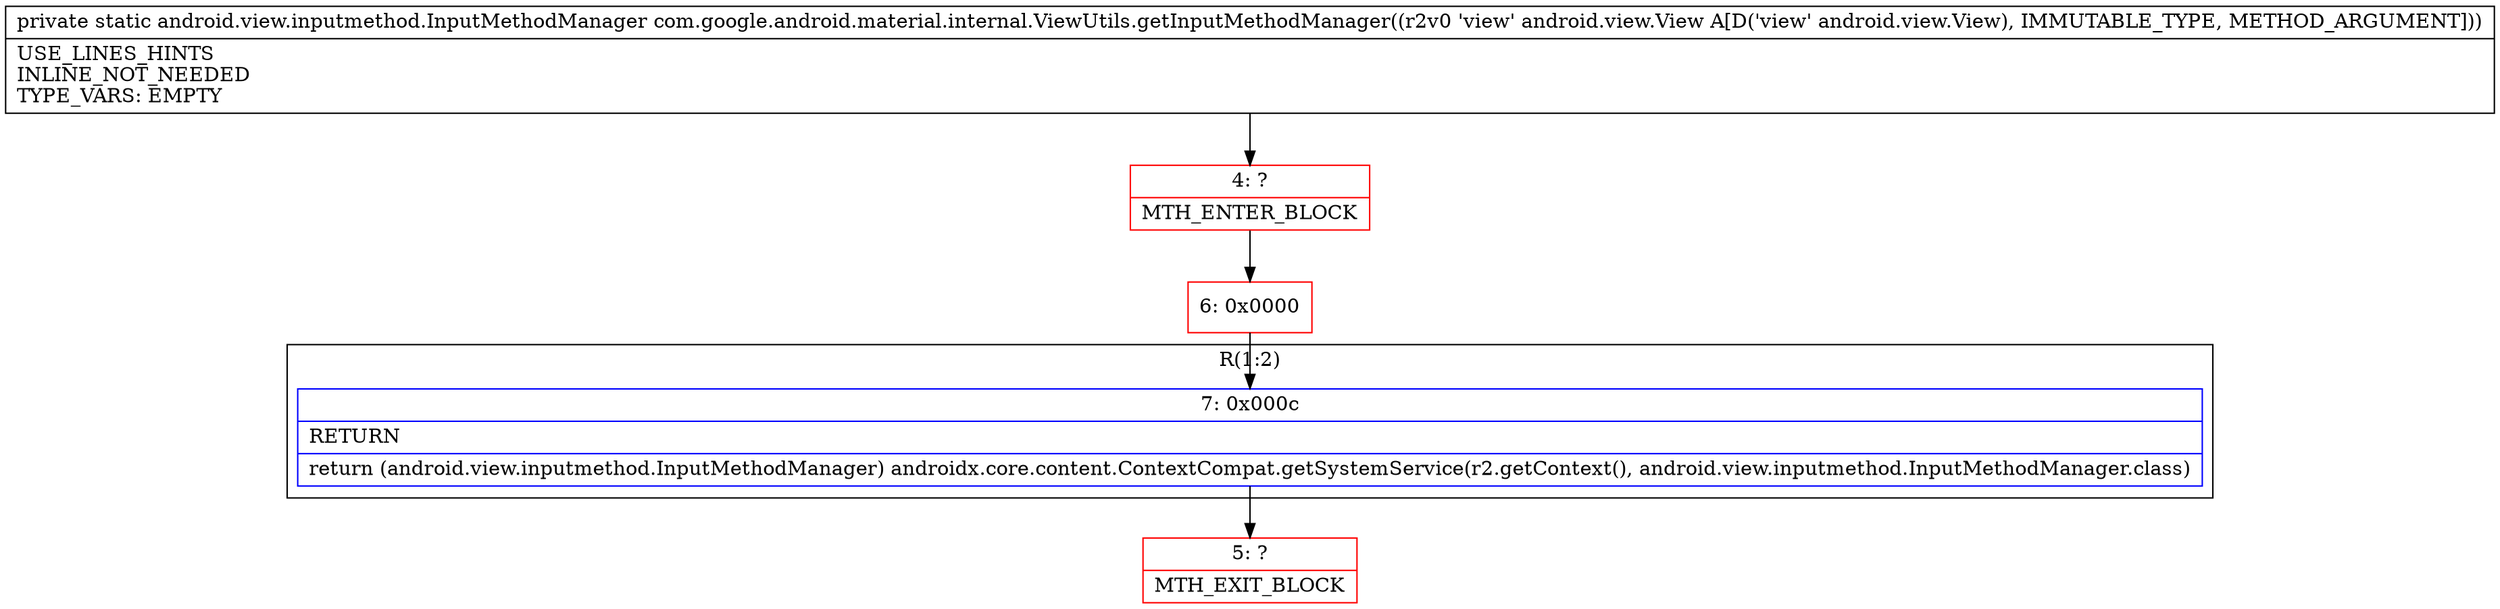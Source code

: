 digraph "CFG forcom.google.android.material.internal.ViewUtils.getInputMethodManager(Landroid\/view\/View;)Landroid\/view\/inputmethod\/InputMethodManager;" {
subgraph cluster_Region_883977802 {
label = "R(1:2)";
node [shape=record,color=blue];
Node_7 [shape=record,label="{7\:\ 0x000c|RETURN\l|return (android.view.inputmethod.InputMethodManager) androidx.core.content.ContextCompat.getSystemService(r2.getContext(), android.view.inputmethod.InputMethodManager.class)\l}"];
}
Node_4 [shape=record,color=red,label="{4\:\ ?|MTH_ENTER_BLOCK\l}"];
Node_6 [shape=record,color=red,label="{6\:\ 0x0000}"];
Node_5 [shape=record,color=red,label="{5\:\ ?|MTH_EXIT_BLOCK\l}"];
MethodNode[shape=record,label="{private static android.view.inputmethod.InputMethodManager com.google.android.material.internal.ViewUtils.getInputMethodManager((r2v0 'view' android.view.View A[D('view' android.view.View), IMMUTABLE_TYPE, METHOD_ARGUMENT]))  | USE_LINES_HINTS\lINLINE_NOT_NEEDED\lTYPE_VARS: EMPTY\l}"];
MethodNode -> Node_4;Node_7 -> Node_5;
Node_4 -> Node_6;
Node_6 -> Node_7;
}

